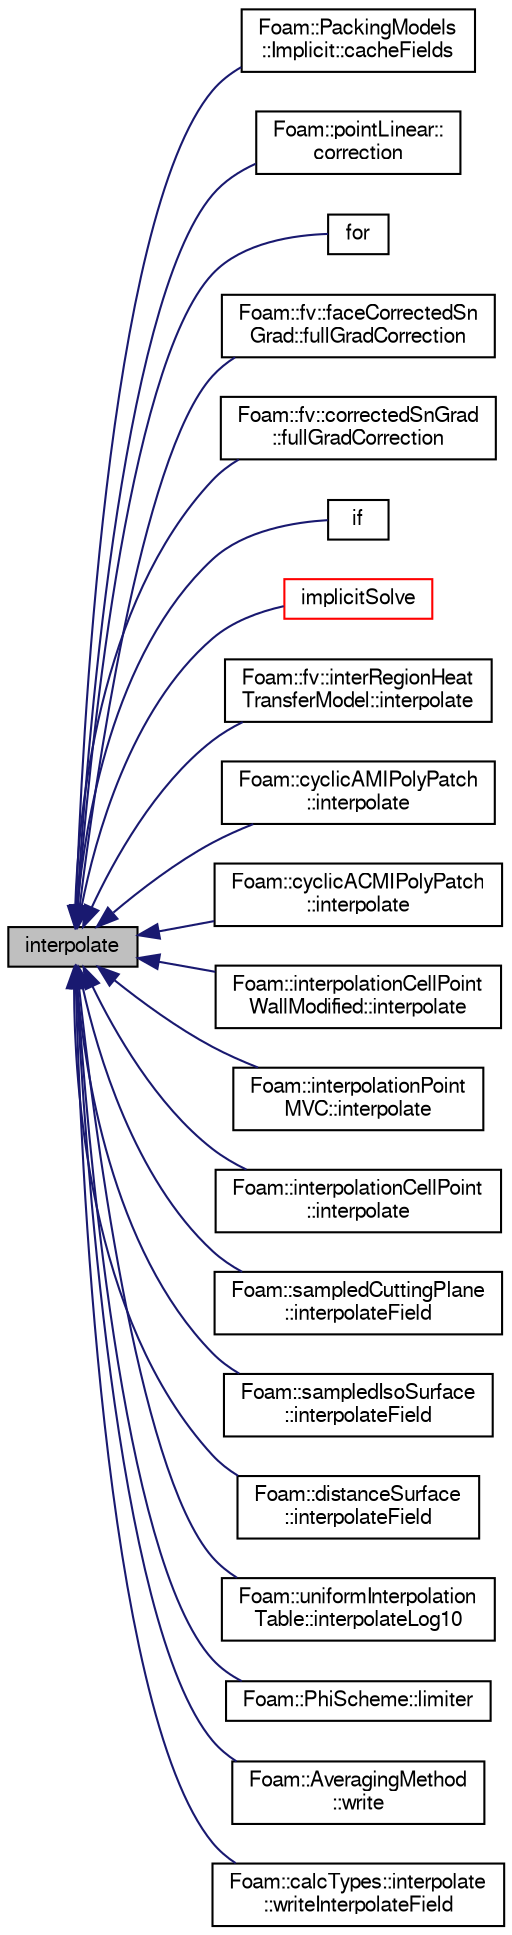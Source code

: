 digraph "interpolate"
{
  bgcolor="transparent";
  edge [fontname="FreeSans",fontsize="10",labelfontname="FreeSans",labelfontsize="10"];
  node [fontname="FreeSans",fontsize="10",shape=record];
  rankdir="LR";
  Node1 [label="interpolate",height=0.2,width=0.4,color="black", fillcolor="grey75", style="filled" fontcolor="black"];
  Node1 -> Node2 [dir="back",color="midnightblue",fontsize="10",style="solid",fontname="FreeSans"];
  Node2 [label="Foam::PackingModels\l::Implicit::cacheFields",height=0.2,width=0.4,color="black",URL="$a01009.html#a6005414ac27ae3e0b5a783ba216c1906",tooltip="Calculate the inter particles stresses. "];
  Node1 -> Node3 [dir="back",color="midnightblue",fontsize="10",style="solid",fontname="FreeSans"];
  Node3 [label="Foam::pointLinear::\lcorrection",height=0.2,width=0.4,color="black",URL="$a01830.html#a71944945191a35be21d9ab3b37c3170c",tooltip="Return the explicit correction to the face-interpolate. "];
  Node1 -> Node4 [dir="back",color="midnightblue",fontsize="10",style="solid",fontname="FreeSans"];
  Node4 [label="for",height=0.2,width=0.4,color="black",URL="$a02890.html#a29e9db206d036aa4600d8f5d8a5554bb"];
  Node1 -> Node5 [dir="back",color="midnightblue",fontsize="10",style="solid",fontname="FreeSans"];
  Node5 [label="Foam::fv::faceCorrectedSn\lGrad::fullGradCorrection",height=0.2,width=0.4,color="black",URL="$a00701.html#a1d818a559677e63f3aa628f1787133ce",tooltip="Return the explicit correction to the faceCorrectedSnGrad. "];
  Node1 -> Node6 [dir="back",color="midnightblue",fontsize="10",style="solid",fontname="FreeSans"];
  Node6 [label="Foam::fv::correctedSnGrad\l::fullGradCorrection",height=0.2,width=0.4,color="black",URL="$a00390.html#a1d818a559677e63f3aa628f1787133ce",tooltip="Return the explicit correction to the correctedSnGrad. "];
  Node1 -> Node7 [dir="back",color="midnightblue",fontsize="10",style="solid",fontname="FreeSans"];
  Node7 [label="if",height=0.2,width=0.4,color="black",URL="$a03197.html#a946d6cb8b6f8b3d888252d5448bcaed8"];
  Node1 -> Node8 [dir="back",color="midnightblue",fontsize="10",style="solid",fontname="FreeSans"];
  Node8 [label="implicitSolve",height=0.2,width=0.4,color="red",URL="$a10293.html#af3ebc5af31512182ee43a56e994f4aaf"];
  Node1 -> Node9 [dir="back",color="midnightblue",fontsize="10",style="solid",fontname="FreeSans"];
  Node9 [label="Foam::fv::interRegionHeat\lTransferModel::interpolate",height=0.2,width=0.4,color="black",URL="$a01127.html#ad91860362fad211d1d2768b86ae9e29e"];
  Node1 -> Node10 [dir="back",color="midnightblue",fontsize="10",style="solid",fontname="FreeSans"];
  Node10 [label="Foam::cyclicAMIPolyPatch\l::interpolate",height=0.2,width=0.4,color="black",URL="$a00453.html#a41990bd56d1f7f2c879982d7b3b39dc9"];
  Node1 -> Node11 [dir="back",color="midnightblue",fontsize="10",style="solid",fontname="FreeSans"];
  Node11 [label="Foam::cyclicACMIPolyPatch\l::interpolate",height=0.2,width=0.4,color="black",URL="$a00443.html#ac8b3b0a38906a470b9a726d17ab78bac"];
  Node1 -> Node12 [dir="back",color="midnightblue",fontsize="10",style="solid",fontname="FreeSans"];
  Node12 [label="Foam::interpolationCellPoint\lWallModified::interpolate",height=0.2,width=0.4,color="black",URL="$a01121.html#abe5b877e90e64d50e608b5a06755b944",tooltip="Interpolate field to the given point in the given cell. "];
  Node1 -> Node13 [dir="back",color="midnightblue",fontsize="10",style="solid",fontname="FreeSans"];
  Node13 [label="Foam::interpolationPoint\lMVC::interpolate",height=0.2,width=0.4,color="black",URL="$a01123.html#abe5b877e90e64d50e608b5a06755b944",tooltip="Interpolate field to the given point in the given cell. "];
  Node1 -> Node14 [dir="back",color="midnightblue",fontsize="10",style="solid",fontname="FreeSans"];
  Node14 [label="Foam::interpolationCellPoint\l::interpolate",height=0.2,width=0.4,color="black",URL="$a01119.html#abe5b877e90e64d50e608b5a06755b944",tooltip="Interpolate field to the given point in the given cell. "];
  Node1 -> Node15 [dir="back",color="midnightblue",fontsize="10",style="solid",fontname="FreeSans"];
  Node15 [label="Foam::sampledCuttingPlane\l::interpolateField",height=0.2,width=0.4,color="black",URL="$a02162.html#aefd86b240db58e582111d07b68287113"];
  Node1 -> Node16 [dir="back",color="midnightblue",fontsize="10",style="solid",fontname="FreeSans"];
  Node16 [label="Foam::sampledIsoSurface\l::interpolateField",height=0.2,width=0.4,color="black",URL="$a02163.html#aefd86b240db58e582111d07b68287113"];
  Node1 -> Node17 [dir="back",color="midnightblue",fontsize="10",style="solid",fontname="FreeSans"];
  Node17 [label="Foam::distanceSurface\l::interpolateField",height=0.2,width=0.4,color="black",URL="$a00534.html#aefd86b240db58e582111d07b68287113"];
  Node1 -> Node18 [dir="back",color="midnightblue",fontsize="10",style="solid",fontname="FreeSans"];
  Node18 [label="Foam::uniformInterpolation\lTable::interpolateLog10",height=0.2,width=0.4,color="black",URL="$a02677.html#a2b4202d96d988f5ea09130852cd1e48f",tooltip="Interpolate - takes log10 flag into account. "];
  Node1 -> Node19 [dir="back",color="midnightblue",fontsize="10",style="solid",fontname="FreeSans"];
  Node19 [label="Foam::PhiScheme::limiter",height=0.2,width=0.4,color="black",URL="$a01795.html#aad9e018b93b59932a398c0826c5cef86",tooltip="Return the interpolation weighting factors. "];
  Node1 -> Node20 [dir="back",color="midnightblue",fontsize="10",style="solid",fontname="FreeSans"];
  Node20 [label="Foam::AveragingMethod\l::write",height=0.2,width=0.4,color="black",URL="$a00081.html#a6e5faa425b059eeb55cd904755791076",tooltip="Write using setting from DB. "];
  Node1 -> Node21 [dir="back",color="midnightblue",fontsize="10",style="solid",fontname="FreeSans"];
  Node21 [label="Foam::calcTypes::interpolate\l::writeInterpolateField",height=0.2,width=0.4,color="black",URL="$a01114.html#abdc6e5cf54dfb66813e3de9bc3264108",tooltip="Write interpolate fields. "];
}
